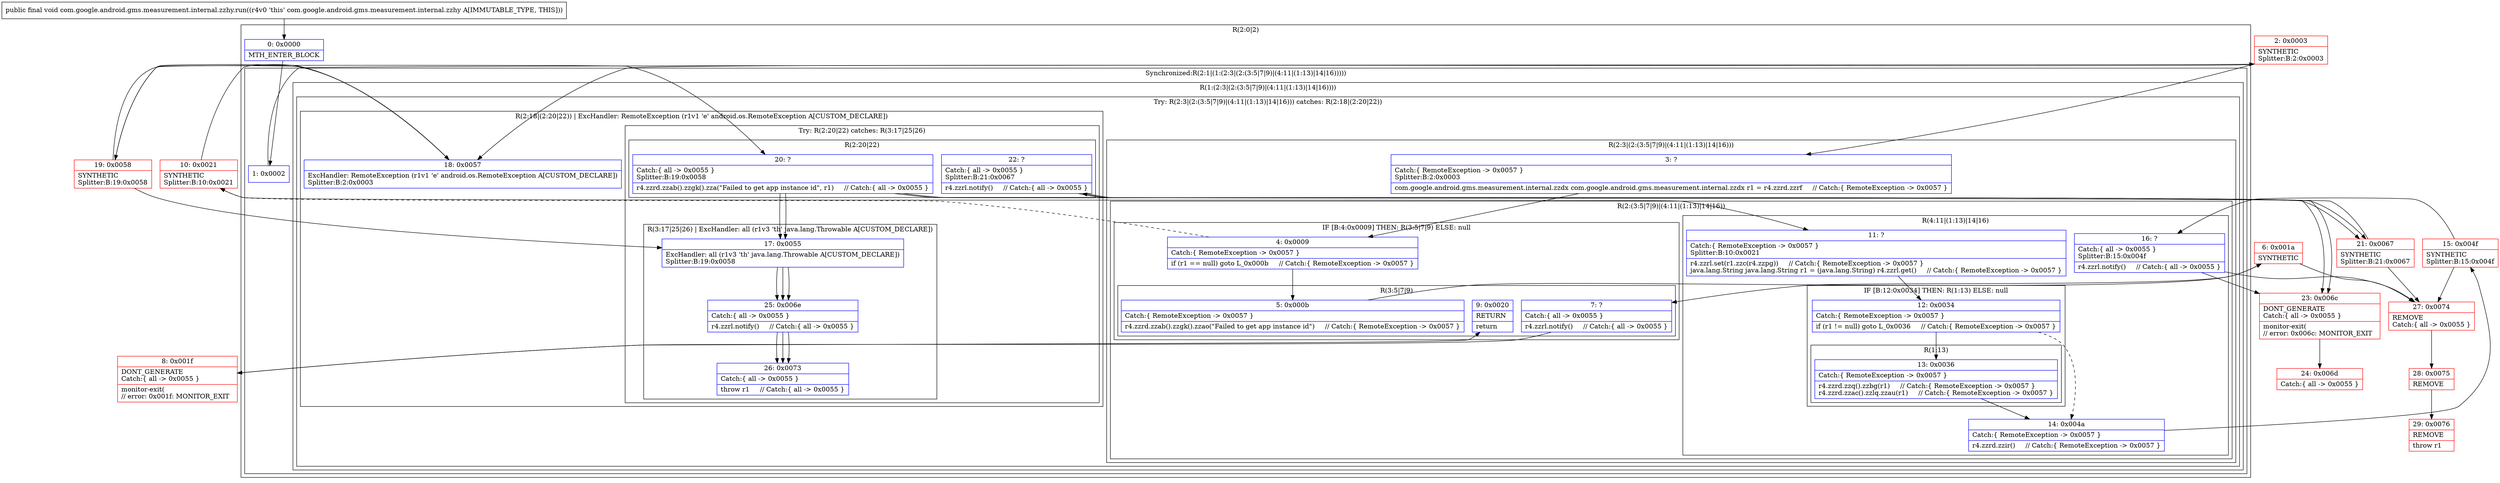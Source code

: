 digraph "CFG forcom.google.android.gms.measurement.internal.zzhy.run()V" {
subgraph cluster_Region_141650669 {
label = "R(2:0|2)";
node [shape=record,color=blue];
Node_0 [shape=record,label="{0\:\ 0x0000|MTH_ENTER_BLOCK\l}"];
subgraph cluster_SynchronizedRegion_230047979 {
label = "Synchronized:R(2:1|(1:(2:3|(2:(3:5|7|9)|(4:11|(1:13)|14|16)))))";
node [shape=record,color=blue];
Node_1 [shape=record,label="{1\:\ 0x0002}"];
subgraph cluster_Region_609986985 {
label = "R(1:(2:3|(2:(3:5|7|9)|(4:11|(1:13)|14|16))))";
node [shape=record,color=blue];
subgraph cluster_TryCatchRegion_81439497 {
label = "Try: R(2:3|(2:(3:5|7|9)|(4:11|(1:13)|14|16))) catches: R(2:18|(2:20|22))";
node [shape=record,color=blue];
subgraph cluster_Region_1443152875 {
label = "R(2:3|(2:(3:5|7|9)|(4:11|(1:13)|14|16)))";
node [shape=record,color=blue];
Node_3 [shape=record,label="{3\:\ ?|Catch:\{ RemoteException \-\> 0x0057 \}\lSplitter:B:2:0x0003\l|com.google.android.gms.measurement.internal.zzdx com.google.android.gms.measurement.internal.zzdx r1 = r4.zzrd.zzrf     \/\/ Catch:\{ RemoteException \-\> 0x0057 \}\l}"];
subgraph cluster_Region_134193021 {
label = "R(2:(3:5|7|9)|(4:11|(1:13)|14|16))";
node [shape=record,color=blue];
subgraph cluster_IfRegion_2005957491 {
label = "IF [B:4:0x0009] THEN: R(3:5|7|9) ELSE: null";
node [shape=record,color=blue];
Node_4 [shape=record,label="{4\:\ 0x0009|Catch:\{ RemoteException \-\> 0x0057 \}\l|if (r1 == null) goto L_0x000b     \/\/ Catch:\{ RemoteException \-\> 0x0057 \}\l}"];
subgraph cluster_Region_946939505 {
label = "R(3:5|7|9)";
node [shape=record,color=blue];
Node_5 [shape=record,label="{5\:\ 0x000b|Catch:\{ RemoteException \-\> 0x0057 \}\l|r4.zzrd.zzab().zzgk().zzao(\"Failed to get app instance id\")     \/\/ Catch:\{ RemoteException \-\> 0x0057 \}\l}"];
Node_7 [shape=record,label="{7\:\ ?|Catch:\{ all \-\> 0x0055 \}\l|r4.zzrl.notify()     \/\/ Catch:\{ all \-\> 0x0055 \}\l}"];
Node_9 [shape=record,label="{9\:\ 0x0020|RETURN\l|return\l}"];
}
}
subgraph cluster_Region_903539208 {
label = "R(4:11|(1:13)|14|16)";
node [shape=record,color=blue];
Node_11 [shape=record,label="{11\:\ ?|Catch:\{ RemoteException \-\> 0x0057 \}\lSplitter:B:10:0x0021\l|r4.zzrl.set(r1.zzc(r4.zzpg))     \/\/ Catch:\{ RemoteException \-\> 0x0057 \}\ljava.lang.String java.lang.String r1 = (java.lang.String) r4.zzrl.get()     \/\/ Catch:\{ RemoteException \-\> 0x0057 \}\l}"];
subgraph cluster_IfRegion_1850569201 {
label = "IF [B:12:0x0034] THEN: R(1:13) ELSE: null";
node [shape=record,color=blue];
Node_12 [shape=record,label="{12\:\ 0x0034|Catch:\{ RemoteException \-\> 0x0057 \}\l|if (r1 != null) goto L_0x0036     \/\/ Catch:\{ RemoteException \-\> 0x0057 \}\l}"];
subgraph cluster_Region_514260040 {
label = "R(1:13)";
node [shape=record,color=blue];
Node_13 [shape=record,label="{13\:\ 0x0036|Catch:\{ RemoteException \-\> 0x0057 \}\l|r4.zzrd.zzq().zzbg(r1)     \/\/ Catch:\{ RemoteException \-\> 0x0057 \}\lr4.zzrd.zzac().zzlq.zzau(r1)     \/\/ Catch:\{ RemoteException \-\> 0x0057 \}\l}"];
}
}
Node_14 [shape=record,label="{14\:\ 0x004a|Catch:\{ RemoteException \-\> 0x0057 \}\l|r4.zzrd.zzir()     \/\/ Catch:\{ RemoteException \-\> 0x0057 \}\l}"];
Node_16 [shape=record,label="{16\:\ ?|Catch:\{ all \-\> 0x0055 \}\lSplitter:B:15:0x004f\l|r4.zzrl.notify()     \/\/ Catch:\{ all \-\> 0x0055 \}\l}"];
}
}
}
subgraph cluster_Region_1100924471 {
label = "R(2:18|(2:20|22)) | ExcHandler: RemoteException (r1v1 'e' android.os.RemoteException A[CUSTOM_DECLARE])\l";
node [shape=record,color=blue];
Node_18 [shape=record,label="{18\:\ 0x0057|ExcHandler: RemoteException (r1v1 'e' android.os.RemoteException A[CUSTOM_DECLARE])\lSplitter:B:2:0x0003\l}"];
subgraph cluster_TryCatchRegion_273526766 {
label = "Try: R(2:20|22) catches: R(3:17|25|26)";
node [shape=record,color=blue];
subgraph cluster_Region_1798495981 {
label = "R(2:20|22)";
node [shape=record,color=blue];
Node_20 [shape=record,label="{20\:\ ?|Catch:\{ all \-\> 0x0055 \}\lSplitter:B:19:0x0058\l|r4.zzrd.zzab().zzgk().zza(\"Failed to get app instance id\", r1)     \/\/ Catch:\{ all \-\> 0x0055 \}\l}"];
Node_22 [shape=record,label="{22\:\ ?|Catch:\{ all \-\> 0x0055 \}\lSplitter:B:21:0x0067\l|r4.zzrl.notify()     \/\/ Catch:\{ all \-\> 0x0055 \}\l}"];
}
subgraph cluster_Region_1514225492 {
label = "R(3:17|25|26) | ExcHandler: all (r1v3 'th' java.lang.Throwable A[CUSTOM_DECLARE])\l";
node [shape=record,color=blue];
Node_17 [shape=record,label="{17\:\ 0x0055|ExcHandler: all (r1v3 'th' java.lang.Throwable A[CUSTOM_DECLARE])\lSplitter:B:19:0x0058\l}"];
Node_25 [shape=record,label="{25\:\ 0x006e|Catch:\{ all \-\> 0x0055 \}\l|r4.zzrl.notify()     \/\/ Catch:\{ all \-\> 0x0055 \}\l}"];
Node_26 [shape=record,label="{26\:\ 0x0073|Catch:\{ all \-\> 0x0055 \}\l|throw r1     \/\/ Catch:\{ all \-\> 0x0055 \}\l}"];
}
}
}
}
}
}
}
subgraph cluster_Region_1100924471 {
label = "R(2:18|(2:20|22)) | ExcHandler: RemoteException (r1v1 'e' android.os.RemoteException A[CUSTOM_DECLARE])\l";
node [shape=record,color=blue];
Node_18 [shape=record,label="{18\:\ 0x0057|ExcHandler: RemoteException (r1v1 'e' android.os.RemoteException A[CUSTOM_DECLARE])\lSplitter:B:2:0x0003\l}"];
subgraph cluster_TryCatchRegion_273526766 {
label = "Try: R(2:20|22) catches: R(3:17|25|26)";
node [shape=record,color=blue];
subgraph cluster_Region_1798495981 {
label = "R(2:20|22)";
node [shape=record,color=blue];
Node_20 [shape=record,label="{20\:\ ?|Catch:\{ all \-\> 0x0055 \}\lSplitter:B:19:0x0058\l|r4.zzrd.zzab().zzgk().zza(\"Failed to get app instance id\", r1)     \/\/ Catch:\{ all \-\> 0x0055 \}\l}"];
Node_22 [shape=record,label="{22\:\ ?|Catch:\{ all \-\> 0x0055 \}\lSplitter:B:21:0x0067\l|r4.zzrl.notify()     \/\/ Catch:\{ all \-\> 0x0055 \}\l}"];
}
subgraph cluster_Region_1514225492 {
label = "R(3:17|25|26) | ExcHandler: all (r1v3 'th' java.lang.Throwable A[CUSTOM_DECLARE])\l";
node [shape=record,color=blue];
Node_17 [shape=record,label="{17\:\ 0x0055|ExcHandler: all (r1v3 'th' java.lang.Throwable A[CUSTOM_DECLARE])\lSplitter:B:19:0x0058\l}"];
Node_25 [shape=record,label="{25\:\ 0x006e|Catch:\{ all \-\> 0x0055 \}\l|r4.zzrl.notify()     \/\/ Catch:\{ all \-\> 0x0055 \}\l}"];
Node_26 [shape=record,label="{26\:\ 0x0073|Catch:\{ all \-\> 0x0055 \}\l|throw r1     \/\/ Catch:\{ all \-\> 0x0055 \}\l}"];
}
}
}
subgraph cluster_Region_1514225492 {
label = "R(3:17|25|26) | ExcHandler: all (r1v3 'th' java.lang.Throwable A[CUSTOM_DECLARE])\l";
node [shape=record,color=blue];
Node_17 [shape=record,label="{17\:\ 0x0055|ExcHandler: all (r1v3 'th' java.lang.Throwable A[CUSTOM_DECLARE])\lSplitter:B:19:0x0058\l}"];
Node_25 [shape=record,label="{25\:\ 0x006e|Catch:\{ all \-\> 0x0055 \}\l|r4.zzrl.notify()     \/\/ Catch:\{ all \-\> 0x0055 \}\l}"];
Node_26 [shape=record,label="{26\:\ 0x0073|Catch:\{ all \-\> 0x0055 \}\l|throw r1     \/\/ Catch:\{ all \-\> 0x0055 \}\l}"];
}
Node_2 [shape=record,color=red,label="{2\:\ 0x0003|SYNTHETIC\lSplitter:B:2:0x0003\l}"];
Node_6 [shape=record,color=red,label="{6\:\ 0x001a|SYNTHETIC\l}"];
Node_8 [shape=record,color=red,label="{8\:\ 0x001f|DONT_GENERATE\lCatch:\{ all \-\> 0x0055 \}\l|monitor\-exit(\l\/\/ error: 0x001f: MONITOR_EXIT  \l}"];
Node_10 [shape=record,color=red,label="{10\:\ 0x0021|SYNTHETIC\lSplitter:B:10:0x0021\l}"];
Node_15 [shape=record,color=red,label="{15\:\ 0x004f|SYNTHETIC\lSplitter:B:15:0x004f\l}"];
Node_19 [shape=record,color=red,label="{19\:\ 0x0058|SYNTHETIC\lSplitter:B:19:0x0058\l}"];
Node_21 [shape=record,color=red,label="{21\:\ 0x0067|SYNTHETIC\lSplitter:B:21:0x0067\l}"];
Node_23 [shape=record,color=red,label="{23\:\ 0x006c|DONT_GENERATE\lCatch:\{ all \-\> 0x0055 \}\l|monitor\-exit(\l\/\/ error: 0x006c: MONITOR_EXIT  \l}"];
Node_24 [shape=record,color=red,label="{24\:\ 0x006d|Catch:\{ all \-\> 0x0055 \}\l}"];
Node_27 [shape=record,color=red,label="{27\:\ 0x0074|REMOVE\lCatch:\{ all \-\> 0x0055 \}\l}"];
Node_28 [shape=record,color=red,label="{28\:\ 0x0075|REMOVE\l}"];
Node_29 [shape=record,color=red,label="{29\:\ 0x0076|REMOVE\l|throw r1\l}"];
MethodNode[shape=record,label="{public final void com.google.android.gms.measurement.internal.zzhy.run((r4v0 'this' com.google.android.gms.measurement.internal.zzhy A[IMMUTABLE_TYPE, THIS])) }"];
MethodNode -> Node_0;
Node_0 -> Node_1;
Node_1 -> Node_2;
Node_3 -> Node_4;
Node_4 -> Node_5;
Node_4 -> Node_10[style=dashed];
Node_5 -> Node_6;
Node_7 -> Node_8;
Node_11 -> Node_12;
Node_12 -> Node_13;
Node_12 -> Node_14[style=dashed];
Node_13 -> Node_14;
Node_14 -> Node_15;
Node_16 -> Node_27;
Node_16 -> Node_23;
Node_18 -> Node_19;
Node_20 -> Node_21;
Node_20 -> Node_17;
Node_22 -> Node_23;
Node_17 -> Node_25;
Node_25 -> Node_26;
Node_18 -> Node_19;
Node_20 -> Node_21;
Node_20 -> Node_17;
Node_22 -> Node_23;
Node_17 -> Node_25;
Node_25 -> Node_26;
Node_17 -> Node_25;
Node_25 -> Node_26;
Node_2 -> Node_3;
Node_2 -> Node_18;
Node_6 -> Node_7;
Node_6 -> Node_27;
Node_8 -> Node_9;
Node_10 -> Node_11;
Node_10 -> Node_18;
Node_15 -> Node_16;
Node_15 -> Node_27;
Node_19 -> Node_20;
Node_19 -> Node_17;
Node_21 -> Node_22;
Node_21 -> Node_27;
Node_23 -> Node_24;
Node_27 -> Node_28;
Node_28 -> Node_29;
}

